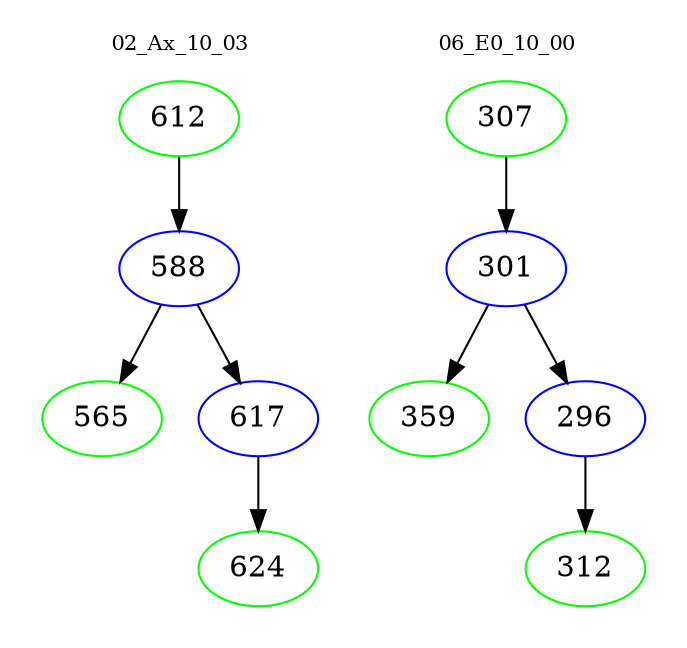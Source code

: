 digraph{
subgraph cluster_0 {
color = white
label = "02_Ax_10_03";
fontsize=10;
T0_612 [label="612", color="green"]
T0_612 -> T0_588 [color="black"]
T0_588 [label="588", color="blue"]
T0_588 -> T0_565 [color="black"]
T0_565 [label="565", color="green"]
T0_588 -> T0_617 [color="black"]
T0_617 [label="617", color="blue"]
T0_617 -> T0_624 [color="black"]
T0_624 [label="624", color="green"]
}
subgraph cluster_1 {
color = white
label = "06_E0_10_00";
fontsize=10;
T1_307 [label="307", color="green"]
T1_307 -> T1_301 [color="black"]
T1_301 [label="301", color="blue"]
T1_301 -> T1_359 [color="black"]
T1_359 [label="359", color="green"]
T1_301 -> T1_296 [color="black"]
T1_296 [label="296", color="blue"]
T1_296 -> T1_312 [color="black"]
T1_312 [label="312", color="green"]
}
}
